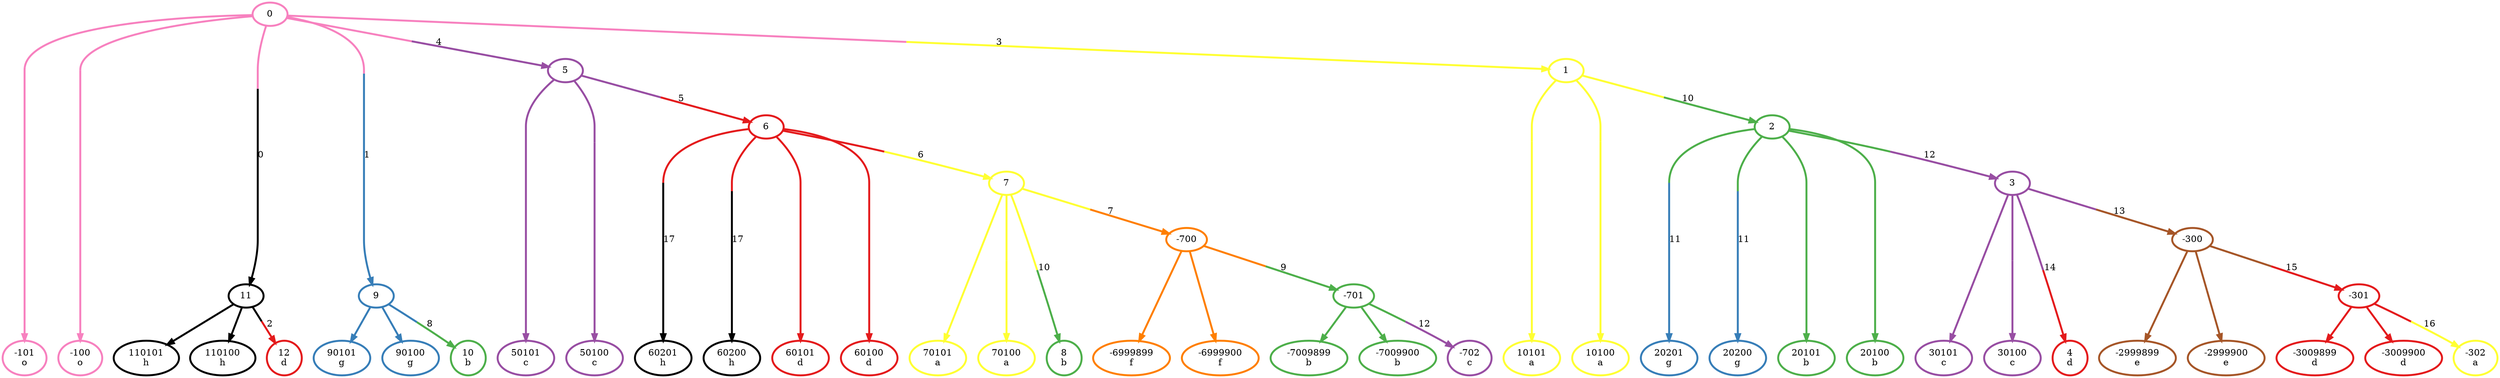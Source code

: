 digraph T {
	{
		rank=same
		0 [penwidth=3,colorscheme=set19,color=3,label="-7009899\nb"]
		1 [penwidth=3,colorscheme=set19,color=3,label="-7009900\nb"]
		2 [penwidth=3,colorscheme=set19,color=4,label="-702\nc"]
		3 [penwidth=3,colorscheme=set19,color=5,label="-6999899\nf"]
		4 [penwidth=3,colorscheme=set19,color=5,label="-6999900\nf"]
		5 [penwidth=3,colorscheme=set19,color=6,label="70101\na"]
		6 [penwidth=3,colorscheme=set19,color=6,label="70100\na"]
		7 [penwidth=3,colorscheme=set19,color=3,label="8\nb"]
		8 [penwidth=3,colorscheme=set19,color=0,label="60201\nh"]
		9 [penwidth=3,colorscheme=set19,color=0,label="60200\nh"]
		10 [penwidth=3,colorscheme=set19,color=1,label="60101\nd"]
		11 [penwidth=3,colorscheme=set19,color=1,label="60100\nd"]
		12 [penwidth=3,colorscheme=set19,color=1,label="-3009899\nd"]
		13 [penwidth=3,colorscheme=set19,color=1,label="-3009900\nd"]
		14 [penwidth=3,colorscheme=set19,color=6,label="-302\na"]
		15 [penwidth=3,colorscheme=set19,color=7,label="-2999899\ne"]
		16 [penwidth=3,colorscheme=set19,color=7,label="-2999900\ne"]
		17 [penwidth=3,colorscheme=set19,color=4,label="30101\nc"]
		18 [penwidth=3,colorscheme=set19,color=4,label="30100\nc"]
		19 [penwidth=3,colorscheme=set19,color=1,label="4\nd"]
		20 [penwidth=3,colorscheme=set19,color=2,label="20201\ng"]
		21 [penwidth=3,colorscheme=set19,color=2,label="20200\ng"]
		22 [penwidth=3,colorscheme=set19,color=3,label="20101\nb"]
		23 [penwidth=3,colorscheme=set19,color=3,label="20100\nb"]
		24 [penwidth=3,colorscheme=set19,color=0,label="110101\nh"]
		25 [penwidth=3,colorscheme=set19,color=0,label="110100\nh"]
		26 [penwidth=3,colorscheme=set19,color=1,label="12\nd"]
		27 [penwidth=3,colorscheme=set19,color=2,label="90101\ng"]
		28 [penwidth=3,colorscheme=set19,color=2,label="90100\ng"]
		29 [penwidth=3,colorscheme=set19,color=3,label="10\nb"]
		30 [penwidth=3,colorscheme=set19,color=4,label="50101\nc"]
		31 [penwidth=3,colorscheme=set19,color=4,label="50100\nc"]
		32 [penwidth=3,colorscheme=set19,color=6,label="10101\na"]
		33 [penwidth=3,colorscheme=set19,color=6,label="10100\na"]
		34 [penwidth=3,colorscheme=set19,color=8,label="-101\no"]
		35 [penwidth=3,colorscheme=set19,color=8,label="-100\no"]
	}
	36 [penwidth=3,colorscheme=set19,color=3,label="-701"]
	37 [penwidth=3,colorscheme=set19,color=5,label="-700"]
	38 [penwidth=3,colorscheme=set19,color=6,label="7"]
	39 [penwidth=3,colorscheme=set19,color=1,label="6"]
	40 [penwidth=3,colorscheme=set19,color=1,label="-301"]
	41 [penwidth=3,colorscheme=set19,color=7,label="-300"]
	42 [penwidth=3,colorscheme=set19,color=4,label="3"]
	43 [penwidth=3,colorscheme=set19,color=3,label="2"]
	44 [penwidth=3,colorscheme=set19,color=0,label="11"]
	45 [penwidth=3,colorscheme=set19,color=2,label="9"]
	46 [penwidth=3,colorscheme=set19,color=4,label="5"]
	47 [penwidth=3,colorscheme=set19,color=6,label="1"]
	48 [penwidth=3,colorscheme=set19,color=8,label="0"]
	36 -> 0 [penwidth=3,colorscheme=set19,color="3;0.5:3"]
	36 -> 1 [penwidth=3,colorscheme=set19,color="3;0.5:3"]
	36 -> 2 [penwidth=3,colorscheme=set19,color="3;0.5:4",label="12"]
	37 -> 3 [penwidth=3,colorscheme=set19,color="5;0.5:5"]
	37 -> 4 [penwidth=3,colorscheme=set19,color="5;0.5:5"]
	37 -> 36 [penwidth=3,colorscheme=set19,color="5;0.5:3",label="9"]
	38 -> 5 [penwidth=3,colorscheme=set19,color="6;0.5:6"]
	38 -> 6 [penwidth=3,colorscheme=set19,color="6;0.5:6"]
	38 -> 7 [penwidth=3,colorscheme=set19,color="6;0.5:3",label="10"]
	38 -> 37 [penwidth=3,colorscheme=set19,color="6;0.5:5",label="7"]
	39 -> 8 [penwidth=3,colorscheme=set19,color="1;0.5:0",label="17"]
	39 -> 9 [penwidth=3,colorscheme=set19,color="1;0.5:0",label="17"]
	39 -> 10 [penwidth=3,colorscheme=set19,color="1;0.5:1"]
	39 -> 11 [penwidth=3,colorscheme=set19,color="1;0.5:1"]
	39 -> 38 [penwidth=3,colorscheme=set19,color="1;0.5:6",label="6"]
	40 -> 12 [penwidth=3,colorscheme=set19,color="1;0.5:1"]
	40 -> 13 [penwidth=3,colorscheme=set19,color="1;0.5:1"]
	40 -> 14 [penwidth=3,colorscheme=set19,color="1;0.5:6",label="16"]
	41 -> 15 [penwidth=3,colorscheme=set19,color="7;0.5:7"]
	41 -> 16 [penwidth=3,colorscheme=set19,color="7;0.5:7"]
	41 -> 40 [penwidth=3,colorscheme=set19,color="7;0.5:1",label="15"]
	42 -> 17 [penwidth=3,colorscheme=set19,color="4;0.5:4"]
	42 -> 18 [penwidth=3,colorscheme=set19,color="4;0.5:4"]
	42 -> 19 [penwidth=3,colorscheme=set19,color="4;0.5:1",label="14"]
	42 -> 41 [penwidth=3,colorscheme=set19,color="4;0.5:7",label="13"]
	43 -> 20 [penwidth=3,colorscheme=set19,color="3;0.5:2",label="11"]
	43 -> 21 [penwidth=3,colorscheme=set19,color="3;0.5:2",label="11"]
	43 -> 22 [penwidth=3,colorscheme=set19,color="3;0.5:3"]
	43 -> 23 [penwidth=3,colorscheme=set19,color="3;0.5:3"]
	43 -> 42 [penwidth=3,colorscheme=set19,color="3;0.5:4",label="12"]
	44 -> 24 [penwidth=3,colorscheme=set19,color="0;0.5:0"]
	44 -> 25 [penwidth=3,colorscheme=set19,color="0;0.5:0"]
	44 -> 26 [penwidth=3,colorscheme=set19,color="0;0.5:1",label="2"]
	45 -> 27 [penwidth=3,colorscheme=set19,color="2;0.5:2"]
	45 -> 28 [penwidth=3,colorscheme=set19,color="2;0.5:2"]
	45 -> 29 [penwidth=3,colorscheme=set19,color="2;0.5:3",label="8"]
	46 -> 30 [penwidth=3,colorscheme=set19,color="4;0.5:4"]
	46 -> 31 [penwidth=3,colorscheme=set19,color="4;0.5:4"]
	46 -> 39 [penwidth=3,colorscheme=set19,color="4;0.5:1",label="5"]
	47 -> 32 [penwidth=3,colorscheme=set19,color="6;0.5:6"]
	47 -> 33 [penwidth=3,colorscheme=set19,color="6;0.5:6"]
	47 -> 43 [penwidth=3,colorscheme=set19,color="6;0.5:3",label="10"]
	48 -> 34 [penwidth=3,colorscheme=set19,color="8;0.5:8"]
	48 -> 35 [penwidth=3,colorscheme=set19,color="8;0.5:8"]
	48 -> 44 [penwidth=3,colorscheme=set19,color="8;0.5:0",label="0"]
	48 -> 45 [penwidth=3,colorscheme=set19,color="8;0.5:2",label="1"]
	48 -> 46 [penwidth=3,colorscheme=set19,color="8;0.5:4",label="4"]
	48 -> 47 [penwidth=3,colorscheme=set19,color="8;0.5:6",label="3"]
}

